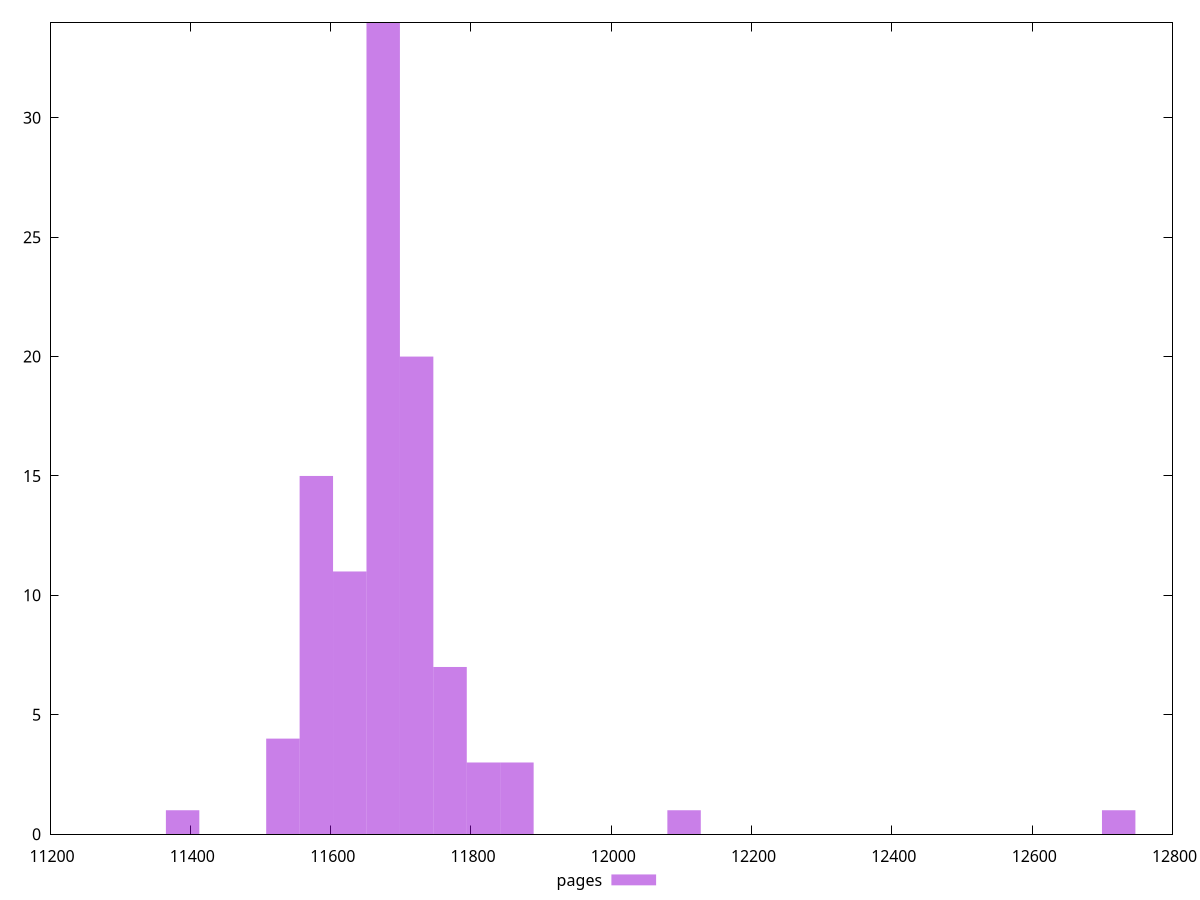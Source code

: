 $_pages <<EOF
12723.300443679 1
11722.591420018854 20
11674.938609368372 34
11627.285798717889 11
11865.549851970303 3
11579.632988067404 15
11817.89704131982 3
11531.980177416921 4
11770.244230669337 7
12103.81390522272 1
11389.021745465472 1
EOF
set key outside below
set terminal pngcairo
set output "report_00006_2020-11-02T20-21-41.718Z/metrics/pages//raw_hist.png"
set yrange [0:34]
set boxwidth 47.65281065048315
set style fill transparent solid 0.5 noborder
plot $_pages title "pages" with boxes ,